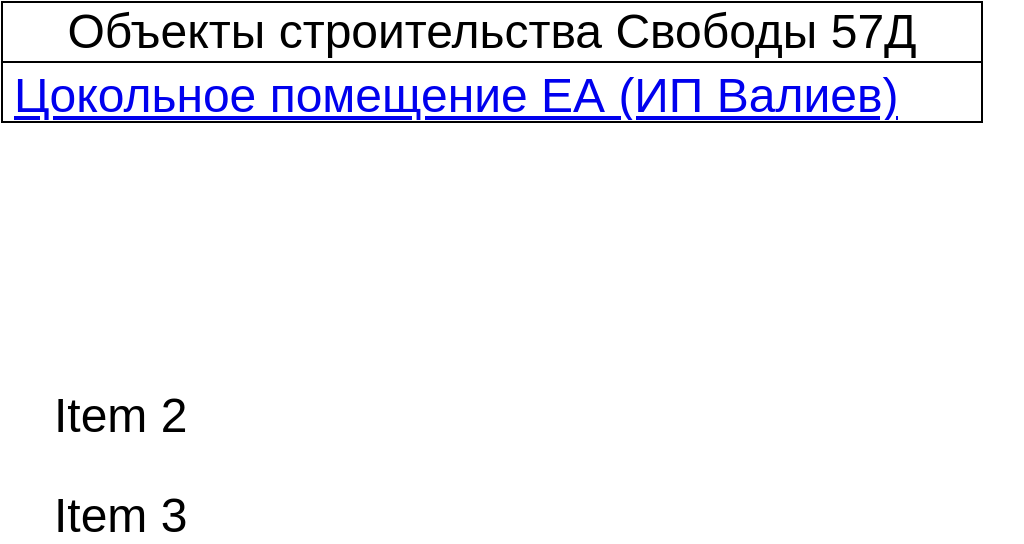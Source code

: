 <mxfile version="28.1.0">
  <diagram name="Страница — 1" id="jJp6xhVJ2gDI_GFMw5Dq">
    <mxGraphModel dx="1426" dy="743" grid="1" gridSize="10" guides="1" tooltips="1" connect="1" arrows="1" fold="1" page="1" pageScale="1" pageWidth="4681" pageHeight="3300" math="0" shadow="0">
      <root>
        <object label="" id="0">
          <mxCell />
        </object>
        <mxCell id="1" parent="0" />
        <mxCell id="VIt-c-x9ioLM3v6wMo8--2" value="Объекты строительства Свободы 57Д" style="swimlane;fontStyle=0;childLayout=stackLayout;horizontal=1;startSize=30;horizontalStack=0;resizeParent=1;resizeParentMax=0;resizeLast=0;collapsible=1;marginBottom=0;whiteSpace=wrap;html=1;fontSize=24;movable=1;resizable=1;rotatable=1;deletable=1;editable=1;locked=0;connectable=1;" parent="1" vertex="1">
          <mxGeometry x="40" y="30" width="490" height="60" as="geometry" />
        </mxCell>
        <mxCell id="VIt-c-x9ioLM3v6wMo8--3" value="&lt;a href=&quot;https://app.diagrams.net/?src=about#Hdstalev-afk%2FDiagrams%2Fmain%2F%D0%A6%D0%BE%D0%BA%D0%BE%D0%BB%D1%8C%20(%D0%95%D0%90)%20%D0%9A%D0%BE%D1%80%D0%BF%D1%83%D1%81%202.drawio#%7B%22pageId%22%3A%22HfEHtyiL9DBPX4W-OFM9%22%7D&quot;&gt;Цокольное помещение ЕА (ИП Валиев)&lt;/a&gt;" style="text;strokeColor=none;fillColor=none;align=left;verticalAlign=middle;spacingLeft=4;spacingRight=4;overflow=hidden;points=[[0,0.5],[1,0.5]];portConstraint=eastwest;rotatable=1;whiteSpace=wrap;html=1;fontSize=24;movable=1;resizable=1;deletable=1;editable=1;locked=0;connectable=1;" parent="VIt-c-x9ioLM3v6wMo8--2" vertex="1">
          <mxGeometry y="30" width="490" height="30" as="geometry" />
        </mxCell>
        <mxCell id="VIt-c-x9ioLM3v6wMo8--5" value="Item 3" style="text;strokeColor=none;fillColor=none;align=left;verticalAlign=middle;spacingLeft=4;spacingRight=4;overflow=hidden;points=[[0,0.5],[1,0.5]];portConstraint=eastwest;rotatable=0;whiteSpace=wrap;html=1;fontSize=24;" parent="1" vertex="1">
          <mxGeometry x="60" y="270" width="490" height="30" as="geometry" />
        </mxCell>
        <mxCell id="VIt-c-x9ioLM3v6wMo8--4" value="Item 2" style="text;strokeColor=none;fillColor=none;align=left;verticalAlign=middle;spacingLeft=4;spacingRight=4;overflow=hidden;points=[[0,0.5],[1,0.5]];portConstraint=eastwest;rotatable=0;whiteSpace=wrap;html=1;fontSize=24;" parent="1" vertex="1">
          <mxGeometry x="60" y="220" width="490" height="30" as="geometry" />
        </mxCell>
      </root>
    </mxGraphModel>
  </diagram>
</mxfile>

